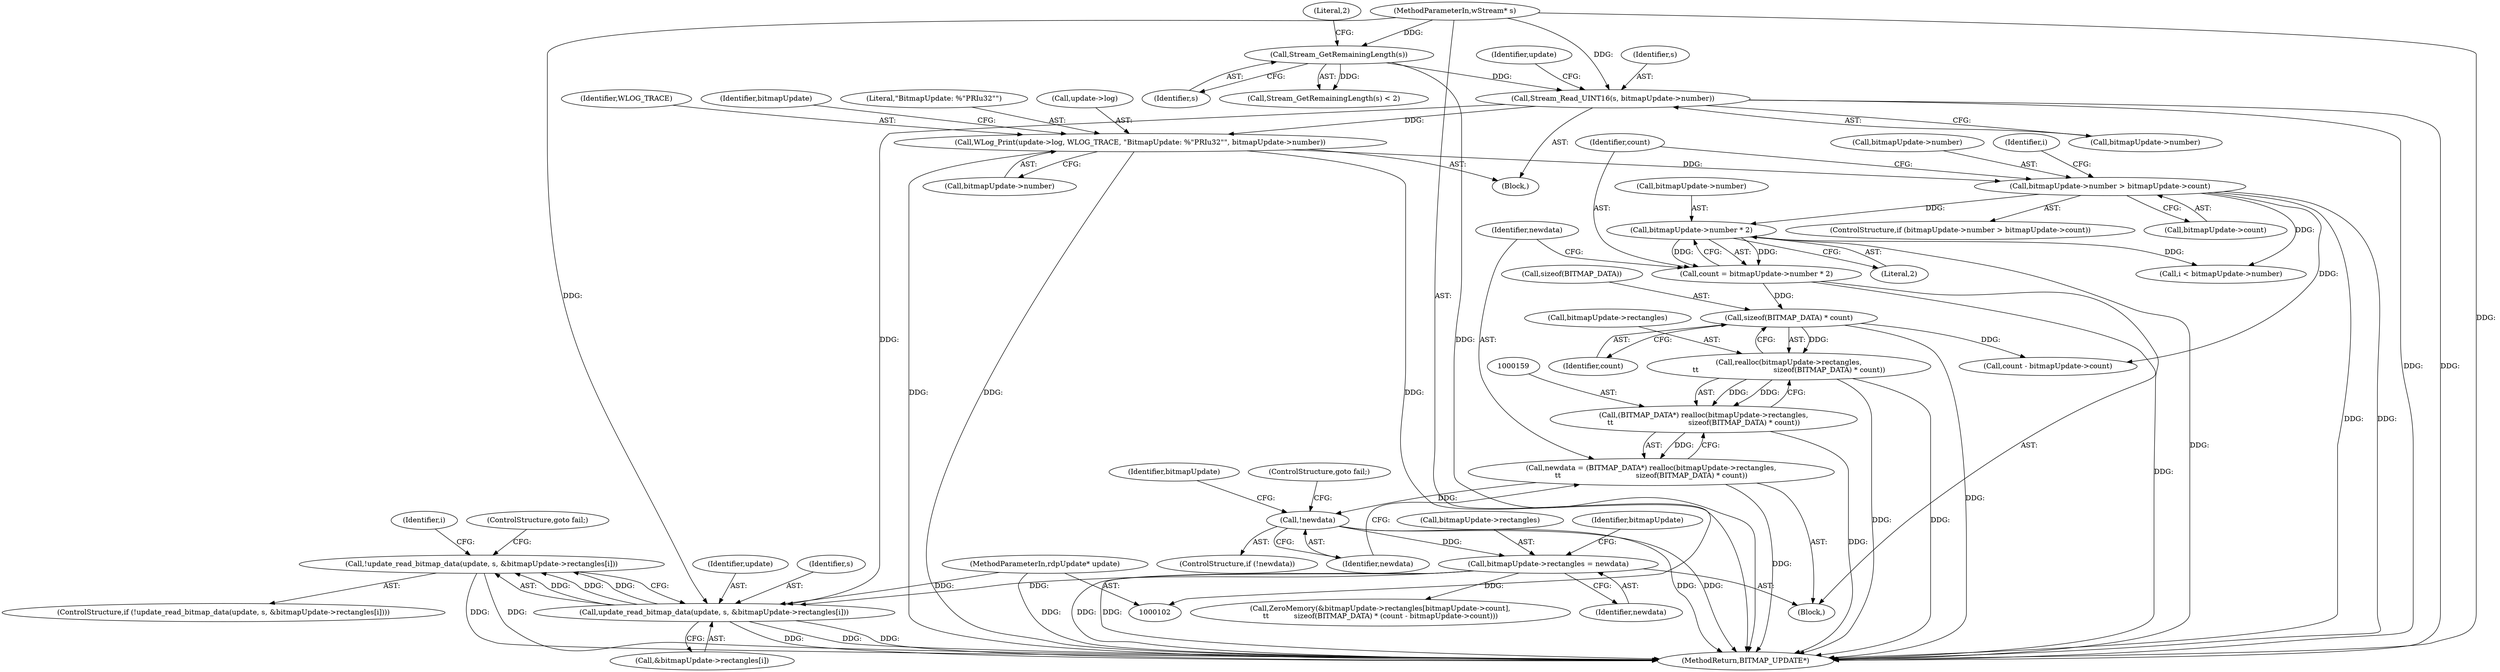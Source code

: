 digraph "0_FreeRDP_445a5a42c500ceb80f8fa7f2c11f3682538033f3@API" {
"1000212" [label="(Call,!update_read_bitmap_data(update, s, &bitmapUpdate->rectangles[i]))"];
"1000213" [label="(Call,update_read_bitmap_data(update, s, &bitmapUpdate->rectangles[i]))"];
"1000103" [label="(MethodParameterIn,rdpUpdate* update)"];
"1000124" [label="(Call,Stream_Read_UINT16(s, bitmapUpdate->number))"];
"1000120" [label="(Call,Stream_GetRemainingLength(s))"];
"1000104" [label="(MethodParameterIn,wStream* s)"];
"1000172" [label="(Call,bitmapUpdate->rectangles = newdata)"];
"1000169" [label="(Call,!newdata)"];
"1000156" [label="(Call,newdata = (BITMAP_DATA*) realloc(bitmapUpdate->rectangles,\n\t\t                                 sizeof(BITMAP_DATA) * count))"];
"1000158" [label="(Call,(BITMAP_DATA*) realloc(bitmapUpdate->rectangles,\n\t\t                                 sizeof(BITMAP_DATA) * count))"];
"1000160" [label="(Call,realloc(bitmapUpdate->rectangles,\n\t\t                                 sizeof(BITMAP_DATA) * count))"];
"1000164" [label="(Call,sizeof(BITMAP_DATA) * count)"];
"1000149" [label="(Call,count = bitmapUpdate->number * 2)"];
"1000151" [label="(Call,bitmapUpdate->number * 2)"];
"1000139" [label="(Call,bitmapUpdate->number > bitmapUpdate->count)"];
"1000129" [label="(Call,WLog_Print(update->log, WLOG_TRACE, \"BitmapUpdate: %\"PRIu32\"\", bitmapUpdate->number))"];
"1000209" [label="(Identifier,i)"];
"1000173" [label="(Call,bitmapUpdate->rectangles)"];
"1000143" [label="(Call,bitmapUpdate->count)"];
"1000133" [label="(Identifier,WLOG_TRACE)"];
"1000161" [label="(Call,bitmapUpdate->rectangles)"];
"1000124" [label="(Call,Stream_Read_UINT16(s, bitmapUpdate->number))"];
"1000177" [label="(Call,ZeroMemory(&bitmapUpdate->rectangles[bitmapUpdate->count],\n\t\t           sizeof(BITMAP_DATA) * (count - bitmapUpdate->count)))"];
"1000156" [label="(Call,newdata = (BITMAP_DATA*) realloc(bitmapUpdate->rectangles,\n\t\t                                 sizeof(BITMAP_DATA) * count))"];
"1000168" [label="(ControlStructure,if (!newdata))"];
"1000150" [label="(Identifier,count)"];
"1000141" [label="(Identifier,bitmapUpdate)"];
"1000134" [label="(Literal,\"BitmapUpdate: %\"PRIu32\"\")"];
"1000203" [label="(Call,i < bitmapUpdate->number)"];
"1000125" [label="(Identifier,s)"];
"1000155" [label="(Literal,2)"];
"1000152" [label="(Call,bitmapUpdate->number)"];
"1000212" [label="(Call,!update_read_bitmap_data(update, s, &bitmapUpdate->rectangles[i]))"];
"1000119" [label="(Call,Stream_GetRemainingLength(s) < 2)"];
"1000174" [label="(Identifier,bitmapUpdate)"];
"1000164" [label="(Call,sizeof(BITMAP_DATA) * count)"];
"1000120" [label="(Call,Stream_GetRemainingLength(s))"];
"1000140" [label="(Call,bitmapUpdate->number)"];
"1000105" [label="(Block,)"];
"1000129" [label="(Call,WLog_Print(update->log, WLOG_TRACE, \"BitmapUpdate: %\"PRIu32\"\", bitmapUpdate->number))"];
"1000211" [label="(ControlStructure,if (!update_read_bitmap_data(update, s, &bitmapUpdate->rectangles[i])))"];
"1000171" [label="(ControlStructure,goto fail;)"];
"1000214" [label="(Identifier,update)"];
"1000157" [label="(Identifier,newdata)"];
"1000138" [label="(ControlStructure,if (bitmapUpdate->number > bitmapUpdate->count))"];
"1000126" [label="(Call,bitmapUpdate->number)"];
"1000130" [label="(Call,update->log)"];
"1000201" [label="(Identifier,i)"];
"1000189" [label="(Call,count - bitmapUpdate->count)"];
"1000176" [label="(Identifier,newdata)"];
"1000213" [label="(Call,update_read_bitmap_data(update, s, &bitmapUpdate->rectangles[i]))"];
"1000233" [label="(MethodReturn,BITMAP_UPDATE*)"];
"1000170" [label="(Identifier,newdata)"];
"1000103" [label="(MethodParameterIn,rdpUpdate* update)"];
"1000146" [label="(Block,)"];
"1000121" [label="(Identifier,s)"];
"1000135" [label="(Call,bitmapUpdate->number)"];
"1000139" [label="(Call,bitmapUpdate->number > bitmapUpdate->count)"];
"1000215" [label="(Identifier,s)"];
"1000158" [label="(Call,(BITMAP_DATA*) realloc(bitmapUpdate->rectangles,\n\t\t                                 sizeof(BITMAP_DATA) * count))"];
"1000149" [label="(Call,count = bitmapUpdate->number * 2)"];
"1000122" [label="(Literal,2)"];
"1000216" [label="(Call,&bitmapUpdate->rectangles[i])"];
"1000172" [label="(Call,bitmapUpdate->rectangles = newdata)"];
"1000160" [label="(Call,realloc(bitmapUpdate->rectangles,\n\t\t                                 sizeof(BITMAP_DATA) * count))"];
"1000181" [label="(Identifier,bitmapUpdate)"];
"1000222" [label="(ControlStructure,goto fail;)"];
"1000131" [label="(Identifier,update)"];
"1000104" [label="(MethodParameterIn,wStream* s)"];
"1000167" [label="(Identifier,count)"];
"1000151" [label="(Call,bitmapUpdate->number * 2)"];
"1000169" [label="(Call,!newdata)"];
"1000165" [label="(Call,sizeof(BITMAP_DATA))"];
"1000212" -> "1000211"  [label="AST: "];
"1000212" -> "1000213"  [label="CFG: "];
"1000213" -> "1000212"  [label="AST: "];
"1000222" -> "1000212"  [label="CFG: "];
"1000209" -> "1000212"  [label="CFG: "];
"1000212" -> "1000233"  [label="DDG: "];
"1000212" -> "1000233"  [label="DDG: "];
"1000213" -> "1000212"  [label="DDG: "];
"1000213" -> "1000212"  [label="DDG: "];
"1000213" -> "1000212"  [label="DDG: "];
"1000213" -> "1000216"  [label="CFG: "];
"1000214" -> "1000213"  [label="AST: "];
"1000215" -> "1000213"  [label="AST: "];
"1000216" -> "1000213"  [label="AST: "];
"1000213" -> "1000233"  [label="DDG: "];
"1000213" -> "1000233"  [label="DDG: "];
"1000213" -> "1000233"  [label="DDG: "];
"1000103" -> "1000213"  [label="DDG: "];
"1000124" -> "1000213"  [label="DDG: "];
"1000104" -> "1000213"  [label="DDG: "];
"1000172" -> "1000213"  [label="DDG: "];
"1000103" -> "1000102"  [label="AST: "];
"1000103" -> "1000233"  [label="DDG: "];
"1000124" -> "1000105"  [label="AST: "];
"1000124" -> "1000126"  [label="CFG: "];
"1000125" -> "1000124"  [label="AST: "];
"1000126" -> "1000124"  [label="AST: "];
"1000131" -> "1000124"  [label="CFG: "];
"1000124" -> "1000233"  [label="DDG: "];
"1000124" -> "1000233"  [label="DDG: "];
"1000120" -> "1000124"  [label="DDG: "];
"1000104" -> "1000124"  [label="DDG: "];
"1000124" -> "1000129"  [label="DDG: "];
"1000120" -> "1000119"  [label="AST: "];
"1000120" -> "1000121"  [label="CFG: "];
"1000121" -> "1000120"  [label="AST: "];
"1000122" -> "1000120"  [label="CFG: "];
"1000120" -> "1000233"  [label="DDG: "];
"1000120" -> "1000119"  [label="DDG: "];
"1000104" -> "1000120"  [label="DDG: "];
"1000104" -> "1000102"  [label="AST: "];
"1000104" -> "1000233"  [label="DDG: "];
"1000172" -> "1000146"  [label="AST: "];
"1000172" -> "1000176"  [label="CFG: "];
"1000173" -> "1000172"  [label="AST: "];
"1000176" -> "1000172"  [label="AST: "];
"1000181" -> "1000172"  [label="CFG: "];
"1000172" -> "1000233"  [label="DDG: "];
"1000172" -> "1000233"  [label="DDG: "];
"1000169" -> "1000172"  [label="DDG: "];
"1000172" -> "1000177"  [label="DDG: "];
"1000169" -> "1000168"  [label="AST: "];
"1000169" -> "1000170"  [label="CFG: "];
"1000170" -> "1000169"  [label="AST: "];
"1000171" -> "1000169"  [label="CFG: "];
"1000174" -> "1000169"  [label="CFG: "];
"1000169" -> "1000233"  [label="DDG: "];
"1000169" -> "1000233"  [label="DDG: "];
"1000156" -> "1000169"  [label="DDG: "];
"1000156" -> "1000146"  [label="AST: "];
"1000156" -> "1000158"  [label="CFG: "];
"1000157" -> "1000156"  [label="AST: "];
"1000158" -> "1000156"  [label="AST: "];
"1000170" -> "1000156"  [label="CFG: "];
"1000156" -> "1000233"  [label="DDG: "];
"1000158" -> "1000156"  [label="DDG: "];
"1000158" -> "1000160"  [label="CFG: "];
"1000159" -> "1000158"  [label="AST: "];
"1000160" -> "1000158"  [label="AST: "];
"1000158" -> "1000233"  [label="DDG: "];
"1000160" -> "1000158"  [label="DDG: "];
"1000160" -> "1000158"  [label="DDG: "];
"1000160" -> "1000164"  [label="CFG: "];
"1000161" -> "1000160"  [label="AST: "];
"1000164" -> "1000160"  [label="AST: "];
"1000160" -> "1000233"  [label="DDG: "];
"1000160" -> "1000233"  [label="DDG: "];
"1000164" -> "1000160"  [label="DDG: "];
"1000164" -> "1000167"  [label="CFG: "];
"1000165" -> "1000164"  [label="AST: "];
"1000167" -> "1000164"  [label="AST: "];
"1000164" -> "1000233"  [label="DDG: "];
"1000149" -> "1000164"  [label="DDG: "];
"1000164" -> "1000189"  [label="DDG: "];
"1000149" -> "1000146"  [label="AST: "];
"1000149" -> "1000151"  [label="CFG: "];
"1000150" -> "1000149"  [label="AST: "];
"1000151" -> "1000149"  [label="AST: "];
"1000157" -> "1000149"  [label="CFG: "];
"1000149" -> "1000233"  [label="DDG: "];
"1000151" -> "1000149"  [label="DDG: "];
"1000151" -> "1000149"  [label="DDG: "];
"1000151" -> "1000155"  [label="CFG: "];
"1000152" -> "1000151"  [label="AST: "];
"1000155" -> "1000151"  [label="AST: "];
"1000151" -> "1000233"  [label="DDG: "];
"1000139" -> "1000151"  [label="DDG: "];
"1000151" -> "1000203"  [label="DDG: "];
"1000139" -> "1000138"  [label="AST: "];
"1000139" -> "1000143"  [label="CFG: "];
"1000140" -> "1000139"  [label="AST: "];
"1000143" -> "1000139"  [label="AST: "];
"1000150" -> "1000139"  [label="CFG: "];
"1000201" -> "1000139"  [label="CFG: "];
"1000139" -> "1000233"  [label="DDG: "];
"1000139" -> "1000233"  [label="DDG: "];
"1000129" -> "1000139"  [label="DDG: "];
"1000139" -> "1000189"  [label="DDG: "];
"1000139" -> "1000203"  [label="DDG: "];
"1000129" -> "1000105"  [label="AST: "];
"1000129" -> "1000135"  [label="CFG: "];
"1000130" -> "1000129"  [label="AST: "];
"1000133" -> "1000129"  [label="AST: "];
"1000134" -> "1000129"  [label="AST: "];
"1000135" -> "1000129"  [label="AST: "];
"1000141" -> "1000129"  [label="CFG: "];
"1000129" -> "1000233"  [label="DDG: "];
"1000129" -> "1000233"  [label="DDG: "];
"1000129" -> "1000233"  [label="DDG: "];
}
